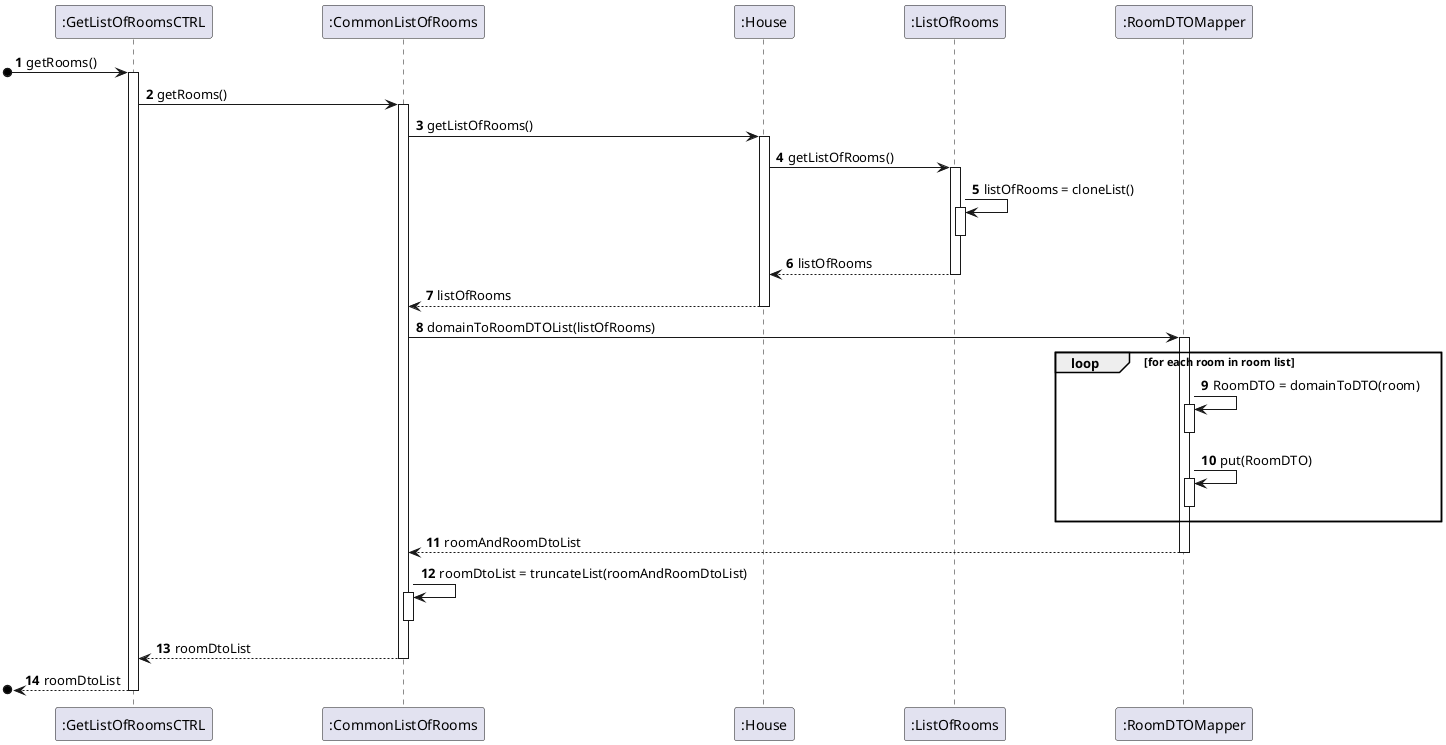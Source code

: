 @startuml

skinparam ParticipantPadding 50
autonumber

participant ":GetListOfRoomsCTRL" as CTRL
participant ":CommonListOfRooms" as CU
participant ":House" as h
participant ":ListOfRooms" as LR
participant ":RoomDTOMapper" as RDTM


[o-> CTRL : getRooms()
activate CTRL
CTRL -> CU : getRooms()
activate CU
CU -> h : getListOfRooms()
activate h
h -> LR : getListOfRooms()
activate LR
LR -> LR : listOfRooms = cloneList()
activate LR
deactivate LR
LR --> h : listOfRooms
deactivate LR
h --> CU : listOfRooms

deactivate h
CU -> RDTM : domainToRoomDTOList(listOfRooms)
activate RDTM
loop for each room in room list
RDTM -> RDTM : RoomDTO = domainToDTO(room)
activate RDTM
deactivate RDTM
RDTM -> RDTM : put(RoomDTO)
activate RDTM
deactivate RDTM
end loop
RDTM --> CU : roomAndRoomDtoList
deactivate RDTM
CU -> CU : roomDtoList = truncateList(roomAndRoomDtoList)
activate CU
deactivate CU
CU --> CTRL : roomDtoList
deactivate CU
[o<-- CTRL : roomDtoList
deactivate CTRL
@enduml